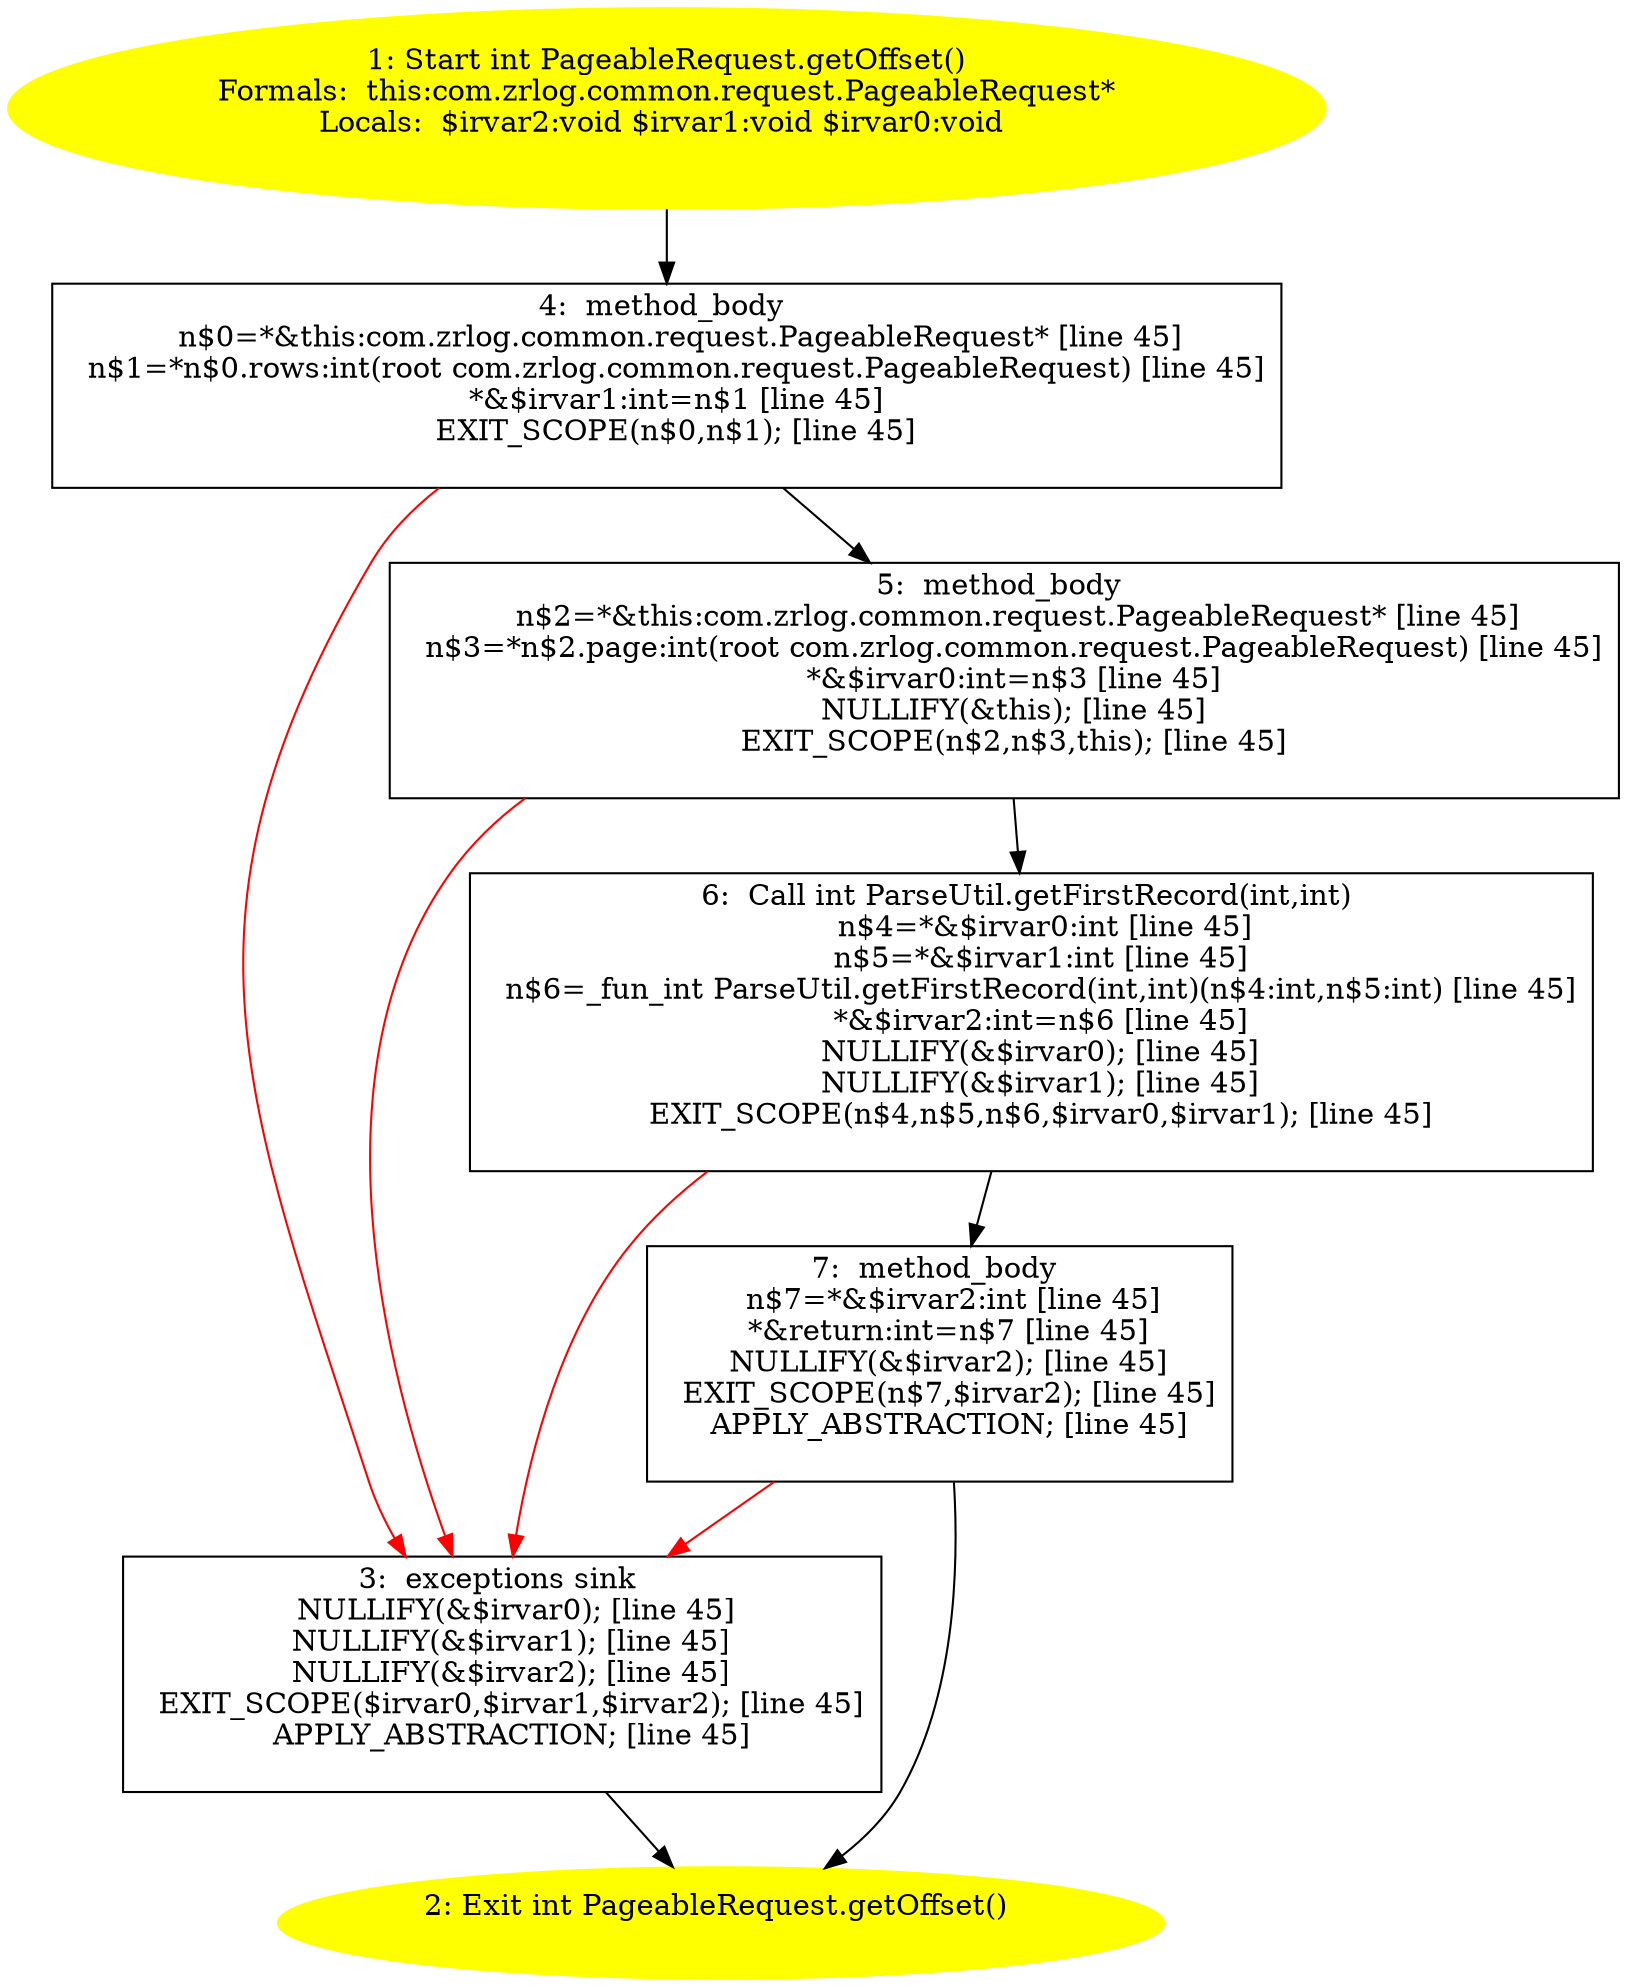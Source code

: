 /* @generated */
digraph cfg {
"com.zrlog.common.request.PageableRequest.getOffset():int.23bb29620853879e7f31fcc11dd8397a_1" [label="1: Start int PageableRequest.getOffset()\nFormals:  this:com.zrlog.common.request.PageableRequest*\nLocals:  $irvar2:void $irvar1:void $irvar0:void \n  " color=yellow style=filled]
	

	 "com.zrlog.common.request.PageableRequest.getOffset():int.23bb29620853879e7f31fcc11dd8397a_1" -> "com.zrlog.common.request.PageableRequest.getOffset():int.23bb29620853879e7f31fcc11dd8397a_4" ;
"com.zrlog.common.request.PageableRequest.getOffset():int.23bb29620853879e7f31fcc11dd8397a_2" [label="2: Exit int PageableRequest.getOffset() \n  " color=yellow style=filled]
	

"com.zrlog.common.request.PageableRequest.getOffset():int.23bb29620853879e7f31fcc11dd8397a_3" [label="3:  exceptions sink \n   NULLIFY(&$irvar0); [line 45]\n  NULLIFY(&$irvar1); [line 45]\n  NULLIFY(&$irvar2); [line 45]\n  EXIT_SCOPE($irvar0,$irvar1,$irvar2); [line 45]\n  APPLY_ABSTRACTION; [line 45]\n " shape="box"]
	

	 "com.zrlog.common.request.PageableRequest.getOffset():int.23bb29620853879e7f31fcc11dd8397a_3" -> "com.zrlog.common.request.PageableRequest.getOffset():int.23bb29620853879e7f31fcc11dd8397a_2" ;
"com.zrlog.common.request.PageableRequest.getOffset():int.23bb29620853879e7f31fcc11dd8397a_4" [label="4:  method_body \n   n$0=*&this:com.zrlog.common.request.PageableRequest* [line 45]\n  n$1=*n$0.rows:int(root com.zrlog.common.request.PageableRequest) [line 45]\n  *&$irvar1:int=n$1 [line 45]\n  EXIT_SCOPE(n$0,n$1); [line 45]\n " shape="box"]
	

	 "com.zrlog.common.request.PageableRequest.getOffset():int.23bb29620853879e7f31fcc11dd8397a_4" -> "com.zrlog.common.request.PageableRequest.getOffset():int.23bb29620853879e7f31fcc11dd8397a_5" ;
	 "com.zrlog.common.request.PageableRequest.getOffset():int.23bb29620853879e7f31fcc11dd8397a_4" -> "com.zrlog.common.request.PageableRequest.getOffset():int.23bb29620853879e7f31fcc11dd8397a_3" [color="red" ];
"com.zrlog.common.request.PageableRequest.getOffset():int.23bb29620853879e7f31fcc11dd8397a_5" [label="5:  method_body \n   n$2=*&this:com.zrlog.common.request.PageableRequest* [line 45]\n  n$3=*n$2.page:int(root com.zrlog.common.request.PageableRequest) [line 45]\n  *&$irvar0:int=n$3 [line 45]\n  NULLIFY(&this); [line 45]\n  EXIT_SCOPE(n$2,n$3,this); [line 45]\n " shape="box"]
	

	 "com.zrlog.common.request.PageableRequest.getOffset():int.23bb29620853879e7f31fcc11dd8397a_5" -> "com.zrlog.common.request.PageableRequest.getOffset():int.23bb29620853879e7f31fcc11dd8397a_6" ;
	 "com.zrlog.common.request.PageableRequest.getOffset():int.23bb29620853879e7f31fcc11dd8397a_5" -> "com.zrlog.common.request.PageableRequest.getOffset():int.23bb29620853879e7f31fcc11dd8397a_3" [color="red" ];
"com.zrlog.common.request.PageableRequest.getOffset():int.23bb29620853879e7f31fcc11dd8397a_6" [label="6:  Call int ParseUtil.getFirstRecord(int,int) \n   n$4=*&$irvar0:int [line 45]\n  n$5=*&$irvar1:int [line 45]\n  n$6=_fun_int ParseUtil.getFirstRecord(int,int)(n$4:int,n$5:int) [line 45]\n  *&$irvar2:int=n$6 [line 45]\n  NULLIFY(&$irvar0); [line 45]\n  NULLIFY(&$irvar1); [line 45]\n  EXIT_SCOPE(n$4,n$5,n$6,$irvar0,$irvar1); [line 45]\n " shape="box"]
	

	 "com.zrlog.common.request.PageableRequest.getOffset():int.23bb29620853879e7f31fcc11dd8397a_6" -> "com.zrlog.common.request.PageableRequest.getOffset():int.23bb29620853879e7f31fcc11dd8397a_7" ;
	 "com.zrlog.common.request.PageableRequest.getOffset():int.23bb29620853879e7f31fcc11dd8397a_6" -> "com.zrlog.common.request.PageableRequest.getOffset():int.23bb29620853879e7f31fcc11dd8397a_3" [color="red" ];
"com.zrlog.common.request.PageableRequest.getOffset():int.23bb29620853879e7f31fcc11dd8397a_7" [label="7:  method_body \n   n$7=*&$irvar2:int [line 45]\n  *&return:int=n$7 [line 45]\n  NULLIFY(&$irvar2); [line 45]\n  EXIT_SCOPE(n$7,$irvar2); [line 45]\n  APPLY_ABSTRACTION; [line 45]\n " shape="box"]
	

	 "com.zrlog.common.request.PageableRequest.getOffset():int.23bb29620853879e7f31fcc11dd8397a_7" -> "com.zrlog.common.request.PageableRequest.getOffset():int.23bb29620853879e7f31fcc11dd8397a_2" ;
	 "com.zrlog.common.request.PageableRequest.getOffset():int.23bb29620853879e7f31fcc11dd8397a_7" -> "com.zrlog.common.request.PageableRequest.getOffset():int.23bb29620853879e7f31fcc11dd8397a_3" [color="red" ];
}
